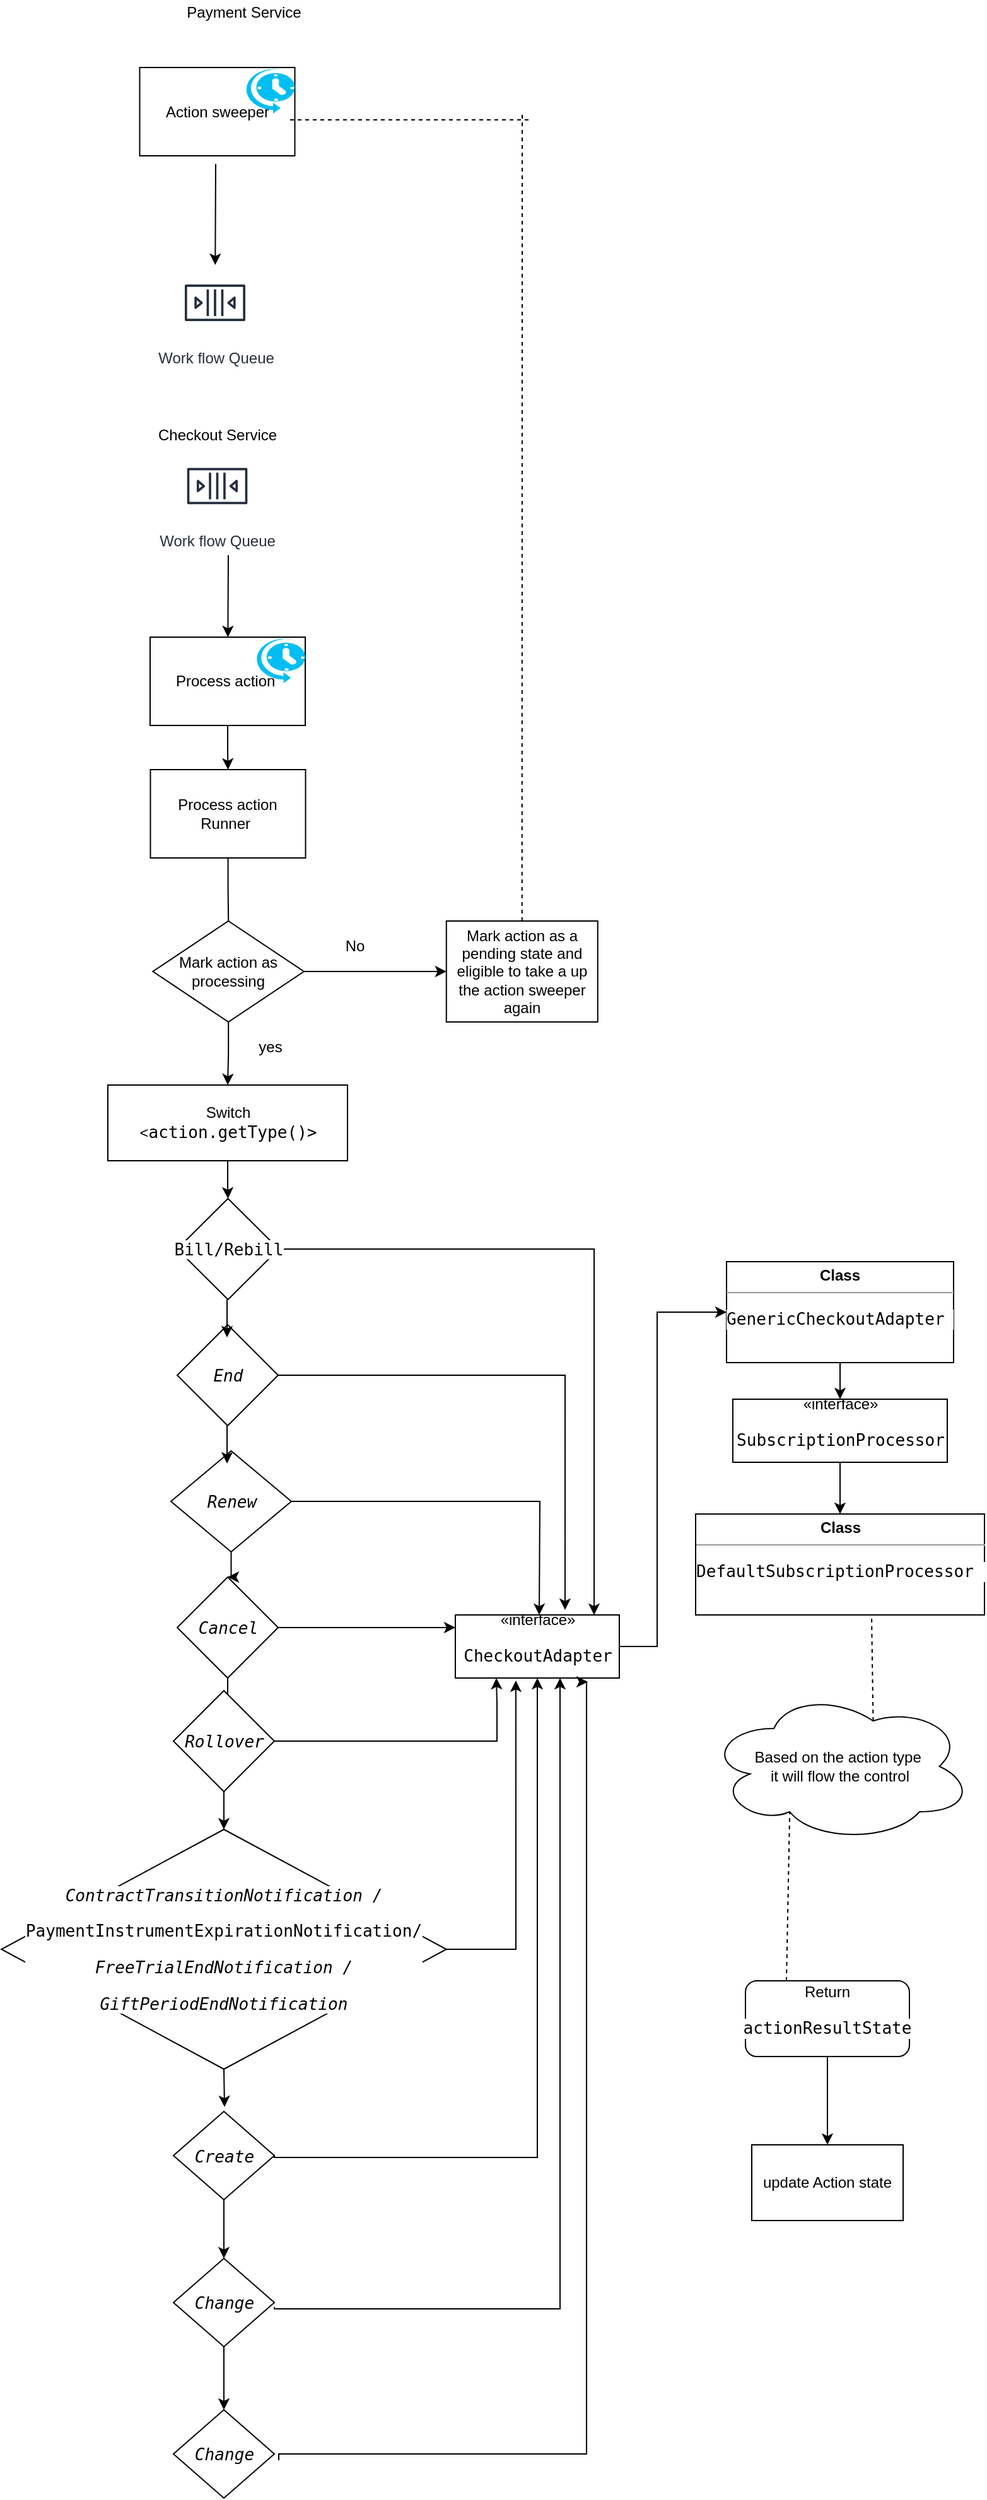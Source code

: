 <mxfile version="14.8.4" type="github">
  <diagram id="duzB47Je8lDqxq_LkMD5" name="Page-1">
    <mxGraphModel dx="1031" dy="527" grid="1" gridSize="10" guides="1" tooltips="1" connect="1" arrows="1" fold="1" page="1" pageScale="1" pageWidth="827" pageHeight="1169" math="0" shadow="0">
      <root>
        <mxCell id="0" />
        <mxCell id="1" parent="0" />
        <mxCell id="5bm-MmD4y-qV84A5UPUL-17" style="edgeStyle=orthogonalEdgeStyle;rounded=0;orthogonalLoop=1;jettySize=auto;html=1;exitX=0.5;exitY=1;exitDx=0;exitDy=0;" parent="1" source="zSg7VoGUR8RJTwEOMfWe-74" edge="1">
          <mxGeometry relative="1" as="geometry">
            <mxPoint x="357" y="1680" as="targetPoint" />
          </mxGeometry>
        </mxCell>
        <mxCell id="zSg7VoGUR8RJTwEOMfWe-74" value="&lt;pre style=&quot;background-color: rgb(255 , 255 , 255) ; font-family: &amp;#34;jetbrains mono&amp;#34; , monospace ; font-size: 9.8pt&quot;&gt;&lt;pre style=&quot;font-family: &amp;#34;jetbrains mono&amp;#34; , monospace ; font-size: 9.8pt&quot;&gt;&lt;pre style=&quot;font-family: &amp;#34;jetbrains mono&amp;#34; , monospace ; font-size: 9.8pt&quot;&gt;&lt;pre style=&quot;font-family: &amp;#34;jetbrains mono&amp;#34; , monospace ; font-size: 9.8pt&quot;&gt;&lt;span style=&quot;font-style: italic&quot;&gt;ContractTransitionNotification /&lt;/span&gt;&lt;/pre&gt;&lt;/pre&gt;&lt;pre style=&quot;font-family: &amp;#34;jetbrains mono&amp;#34; , monospace ; font-size: 9.8pt&quot;&gt;PaymentInstrumentExpirationNotification/&lt;/pre&gt;&lt;pre style=&quot;font-family: &amp;#34;jetbrains mono&amp;#34; , monospace ; font-size: 9.8pt&quot;&gt;&lt;pre style=&quot;font-family: &amp;#34;jetbrains mono&amp;#34; , monospace ; font-size: 9.8pt&quot;&gt;&lt;span style=&quot;font-style: italic&quot;&gt;FreeTrialEndNotification /&lt;/span&gt;&lt;/pre&gt;&lt;pre style=&quot;font-family: &amp;#34;jetbrains mono&amp;#34; , monospace ; font-size: 9.8pt&quot;&gt;&lt;pre style=&quot;font-family: &amp;#34;jetbrains mono&amp;#34; , monospace ; font-size: 9.8pt&quot;&gt;&lt;span style=&quot;font-style: italic&quot;&gt;GiftPeriodEndNotification&lt;/span&gt;&lt;/pre&gt;&lt;/pre&gt;&lt;/pre&gt;&lt;/pre&gt;&lt;/pre&gt;" style="rhombus;whiteSpace=wrap;html=1;" parent="1" vertex="1">
          <mxGeometry x="180.13" y="1460" width="352.75" height="190" as="geometry" />
        </mxCell>
        <mxCell id="zSg7VoGUR8RJTwEOMfWe-1" value="Action sweeper" style="rounded=0;whiteSpace=wrap;html=1;direction=west;" parent="1" vertex="1">
          <mxGeometry x="289.75" y="63.5" width="123" height="70" as="geometry" />
        </mxCell>
        <mxCell id="zSg7VoGUR8RJTwEOMfWe-7" value="Work flow Queue" style="outlineConnect=0;fontColor=#232F3E;gradientColor=none;strokeColor=#232F3E;fillColor=#ffffff;dashed=0;verticalLabelPosition=bottom;verticalAlign=top;align=center;html=1;fontSize=12;fontStyle=0;aspect=fixed;shape=mxgraph.aws4.resourceIcon;resIcon=mxgraph.aws4.queue;" parent="1" vertex="1">
          <mxGeometry x="319.5" y="220" width="60" height="60" as="geometry" />
        </mxCell>
        <mxCell id="zSg7VoGUR8RJTwEOMfWe-19" value="Payment Service" style="text;html=1;align=center;verticalAlign=middle;resizable=0;points=[];autosize=1;" parent="1" vertex="1">
          <mxGeometry x="316.5" y="10" width="110" height="20" as="geometry" />
        </mxCell>
        <mxCell id="zSg7VoGUR8RJTwEOMfWe-43" value="" style="verticalLabelPosition=bottom;html=1;verticalAlign=top;align=center;strokeColor=none;fillColor=#00BEF2;shape=mxgraph.azure.scheduler;pointerEvents=1;" parent="1" vertex="1">
          <mxGeometry x="372.75" y="63.5" width="40" height="36.5" as="geometry" />
        </mxCell>
        <mxCell id="zSg7VoGUR8RJTwEOMfWe-51" value="Work flow Queue" style="outlineConnect=0;fontColor=#232F3E;gradientColor=none;strokeColor=#232F3E;fillColor=#ffffff;dashed=0;verticalLabelPosition=bottom;verticalAlign=top;align=center;html=1;fontSize=12;fontStyle=0;aspect=fixed;shape=mxgraph.aws4.resourceIcon;resIcon=mxgraph.aws4.queue;" parent="1" vertex="1">
          <mxGeometry x="321.38" y="365.38" width="59.75" height="59.75" as="geometry" />
        </mxCell>
        <mxCell id="zSg7VoGUR8RJTwEOMfWe-52" value="Checkout Service" style="text;html=1;align=center;verticalAlign=middle;resizable=0;points=[];autosize=1;" parent="1" vertex="1">
          <mxGeometry x="296.25" y="345.38" width="110" height="20" as="geometry" />
        </mxCell>
        <mxCell id="5bm-MmD4y-qV84A5UPUL-15" value="" style="edgeStyle=orthogonalEdgeStyle;rounded=0;orthogonalLoop=1;jettySize=auto;html=1;" parent="1" source="zSg7VoGUR8RJTwEOMfWe-53" target="zSg7VoGUR8RJTwEOMfWe-56" edge="1">
          <mxGeometry relative="1" as="geometry" />
        </mxCell>
        <mxCell id="zSg7VoGUR8RJTwEOMfWe-53" value="&lt;span&gt;Process action&amp;nbsp;&lt;/span&gt;" style="rounded=0;whiteSpace=wrap;html=1;direction=west;" parent="1" vertex="1">
          <mxGeometry x="298" y="515" width="123" height="70" as="geometry" />
        </mxCell>
        <mxCell id="zSg7VoGUR8RJTwEOMfWe-54" value="" style="endArrow=classic;html=1;" parent="1" target="zSg7VoGUR8RJTwEOMfWe-53" edge="1">
          <mxGeometry width="50" height="50" relative="1" as="geometry">
            <mxPoint x="360" y="450" as="sourcePoint" />
            <mxPoint x="413" y="415" as="targetPoint" />
          </mxGeometry>
        </mxCell>
        <mxCell id="zSg7VoGUR8RJTwEOMfWe-55" value="" style="verticalLabelPosition=bottom;html=1;verticalAlign=top;align=center;strokeColor=none;fillColor=#00BEF2;shape=mxgraph.azure.scheduler;pointerEvents=1;" parent="1" vertex="1">
          <mxGeometry x="381" y="515" width="40" height="36.5" as="geometry" />
        </mxCell>
        <mxCell id="zSg7VoGUR8RJTwEOMfWe-56" value="&lt;span&gt;Process action Runner&amp;nbsp;&lt;/span&gt;" style="rounded=0;whiteSpace=wrap;html=1;direction=west;" parent="1" vertex="1">
          <mxGeometry x="298.25" y="620" width="123" height="70" as="geometry" />
        </mxCell>
        <mxCell id="5bm-MmD4y-qV84A5UPUL-20" value="" style="edgeStyle=orthogonalEdgeStyle;rounded=0;orthogonalLoop=1;jettySize=auto;html=1;" parent="1" source="zSg7VoGUR8RJTwEOMfWe-58" target="zSg7VoGUR8RJTwEOMfWe-64" edge="1">
          <mxGeometry relative="1" as="geometry" />
        </mxCell>
        <mxCell id="zSg7VoGUR8RJTwEOMfWe-58" value="Switch&lt;br&gt;&amp;lt;&lt;span style=&quot;font-family: &amp;#34;jetbrains mono&amp;#34; , monospace ; font-size: 9.8pt&quot;&gt;action&lt;/span&gt;&lt;span style=&quot;background-color: rgb(255 , 255 , 255) ; font-family: &amp;#34;jetbrains mono&amp;#34; , monospace ; font-size: 9.8pt&quot;&gt;.getType()&amp;gt;&lt;/span&gt;" style="rounded=0;whiteSpace=wrap;html=1;" parent="1" vertex="1">
          <mxGeometry x="264.5" y="870" width="190" height="60" as="geometry" />
        </mxCell>
        <mxCell id="5bm-MmD4y-qV84A5UPUL-27" value="" style="edgeStyle=orthogonalEdgeStyle;rounded=0;orthogonalLoop=1;jettySize=auto;html=1;" parent="1" source="zSg7VoGUR8RJTwEOMfWe-64" target="5bm-MmD4y-qV84A5UPUL-21" edge="1">
          <mxGeometry relative="1" as="geometry">
            <Array as="points">
              <mxPoint x="650" y="1000" />
            </Array>
          </mxGeometry>
        </mxCell>
        <mxCell id="zSg7VoGUR8RJTwEOMfWe-64" value="&lt;pre style=&quot;background-color: #ffffff ; color: #080808 ; font-family: &amp;#34;jetbrains mono&amp;#34; , monospace ; font-size: 9.8pt&quot;&gt;Bill/Rebill&lt;/pre&gt;" style="rhombus;whiteSpace=wrap;html=1;" parent="1" vertex="1">
          <mxGeometry x="319.5" y="960" width="80.5" height="80" as="geometry" />
        </mxCell>
        <mxCell id="mm9hbBeUw3h7Y7m3D0td-1" style="edgeStyle=orthogonalEdgeStyle;rounded=0;orthogonalLoop=1;jettySize=auto;html=1;entryX=0.669;entryY=-0.08;entryDx=0;entryDy=0;entryPerimeter=0;" parent="1" source="zSg7VoGUR8RJTwEOMfWe-65" target="5bm-MmD4y-qV84A5UPUL-21" edge="1">
          <mxGeometry relative="1" as="geometry" />
        </mxCell>
        <mxCell id="zSg7VoGUR8RJTwEOMfWe-65" value="&lt;pre style=&quot;background-color: rgb(255 , 255 , 255) ; font-family: &amp;#34;jetbrains mono&amp;#34; , monospace ; font-size: 9.8pt&quot;&gt;&lt;span style=&quot;font-style: italic&quot;&gt;End&lt;/span&gt;&lt;/pre&gt;" style="rhombus;whiteSpace=wrap;html=1;" parent="1" vertex="1">
          <mxGeometry x="319.5" y="1060" width="80" height="80" as="geometry" />
        </mxCell>
        <mxCell id="5bm-MmD4y-qV84A5UPUL-6" value="" style="edgeStyle=orthogonalEdgeStyle;rounded=0;orthogonalLoop=1;jettySize=auto;html=1;" parent="1" source="zSg7VoGUR8RJTwEOMfWe-66" target="zSg7VoGUR8RJTwEOMfWe-67" edge="1">
          <mxGeometry relative="1" as="geometry" />
        </mxCell>
        <mxCell id="zSg7VoGUR8RJTwEOMfWe-66" value="&lt;pre style=&quot;background-color: rgb(255 , 255 , 255) ; font-family: &amp;#34;jetbrains mono&amp;#34; , monospace ; font-size: 9.8pt&quot;&gt;&lt;span style=&quot;font-style: italic&quot;&gt;Renew&lt;/span&gt;&lt;/pre&gt;" style="rhombus;whiteSpace=wrap;html=1;" parent="1" vertex="1">
          <mxGeometry x="314.5" y="1160" width="95.5" height="80" as="geometry" />
        </mxCell>
        <mxCell id="5bm-MmD4y-qV84A5UPUL-7" value="" style="edgeStyle=orthogonalEdgeStyle;rounded=0;orthogonalLoop=1;jettySize=auto;html=1;" parent="1" source="zSg7VoGUR8RJTwEOMfWe-67" target="zSg7VoGUR8RJTwEOMfWe-71" edge="1">
          <mxGeometry relative="1" as="geometry" />
        </mxCell>
        <mxCell id="zSg7VoGUR8RJTwEOMfWe-67" value="&lt;pre style=&quot;background-color: rgb(255 , 255 , 255) ; font-family: &amp;#34;jetbrains mono&amp;#34; , monospace ; font-size: 9.8pt&quot;&gt;&lt;span style=&quot;font-style: italic&quot;&gt;Cancel&lt;/span&gt;&lt;/pre&gt;" style="rhombus;whiteSpace=wrap;html=1;" parent="1" vertex="1">
          <mxGeometry x="319.5" y="1260" width="80" height="80" as="geometry" />
        </mxCell>
        <mxCell id="5bm-MmD4y-qV84A5UPUL-8" value="" style="edgeStyle=orthogonalEdgeStyle;rounded=0;orthogonalLoop=1;jettySize=auto;html=1;" parent="1" source="zSg7VoGUR8RJTwEOMfWe-71" target="zSg7VoGUR8RJTwEOMfWe-74" edge="1">
          <mxGeometry relative="1" as="geometry" />
        </mxCell>
        <mxCell id="zSg7VoGUR8RJTwEOMfWe-71" value="&lt;pre style=&quot;background-color: rgb(255 , 255 , 255) ; font-family: &amp;#34;jetbrains mono&amp;#34; , monospace ; font-size: 9.8pt&quot;&gt;&lt;pre style=&quot;font-family: &amp;#34;jetbrains mono&amp;#34; , monospace ; font-size: 9.8pt&quot;&gt;&lt;span style=&quot;font-style: italic&quot;&gt;Rollover&lt;/span&gt;&lt;/pre&gt;&lt;/pre&gt;" style="rhombus;whiteSpace=wrap;html=1;" parent="1" vertex="1">
          <mxGeometry x="316.5" y="1350" width="80" height="80" as="geometry" />
        </mxCell>
        <mxCell id="5bm-MmD4y-qV84A5UPUL-11" value="" style="edgeStyle=orthogonalEdgeStyle;rounded=0;orthogonalLoop=1;jettySize=auto;html=1;" parent="1" source="zSg7VoGUR8RJTwEOMfWe-75" target="zSg7VoGUR8RJTwEOMfWe-76" edge="1">
          <mxGeometry relative="1" as="geometry" />
        </mxCell>
        <mxCell id="zSg7VoGUR8RJTwEOMfWe-75" value="&lt;pre style=&quot;background-color: rgb(255 , 255 , 255) ; font-family: &amp;#34;jetbrains mono&amp;#34; , monospace ; font-size: 9.8pt&quot;&gt;&lt;pre style=&quot;font-family: &amp;#34;jetbrains mono&amp;#34; , monospace ; font-size: 9.8pt&quot;&gt;&lt;pre style=&quot;font-family: &amp;#34;jetbrains mono&amp;#34; , monospace ; font-size: 9.8pt&quot;&gt;&lt;span style=&quot;font-style: italic&quot;&gt;Create&lt;/span&gt;&lt;/pre&gt;&lt;/pre&gt;&lt;/pre&gt;" style="rhombus;whiteSpace=wrap;html=1;" parent="1" vertex="1">
          <mxGeometry x="316.5" y="1683.5" width="80" height="70" as="geometry" />
        </mxCell>
        <mxCell id="5bm-MmD4y-qV84A5UPUL-13" value="" style="edgeStyle=orthogonalEdgeStyle;rounded=0;orthogonalLoop=1;jettySize=auto;html=1;" parent="1" source="zSg7VoGUR8RJTwEOMfWe-76" target="5bm-MmD4y-qV84A5UPUL-2" edge="1">
          <mxGeometry relative="1" as="geometry" />
        </mxCell>
        <mxCell id="zSg7VoGUR8RJTwEOMfWe-76" value="&lt;pre style=&quot;background-color: rgb(255 , 255 , 255) ; font-family: &amp;#34;jetbrains mono&amp;#34; , monospace ; font-size: 9.8pt&quot;&gt;&lt;pre style=&quot;font-family: &amp;#34;jetbrains mono&amp;#34; , monospace ; font-size: 9.8pt&quot;&gt;&lt;pre style=&quot;font-family: &amp;#34;jetbrains mono&amp;#34; , monospace ; font-size: 9.8pt&quot;&gt;&lt;pre style=&quot;font-family: &amp;#34;jetbrains mono&amp;#34; , monospace ; font-size: 9.8pt&quot;&gt;&lt;span style=&quot;font-style: italic&quot;&gt;Change&lt;/span&gt;&lt;/pre&gt;&lt;/pre&gt;&lt;/pre&gt;&lt;/pre&gt;" style="rhombus;whiteSpace=wrap;html=1;" parent="1" vertex="1">
          <mxGeometry x="316.5" y="1800" width="80" height="70" as="geometry" />
        </mxCell>
        <mxCell id="zSg7VoGUR8RJTwEOMfWe-87" value="" style="endArrow=classic;html=1;" parent="1" edge="1">
          <mxGeometry width="50" height="50" relative="1" as="geometry">
            <mxPoint x="359" y="1040" as="sourcePoint" />
            <mxPoint x="359" y="1070" as="targetPoint" />
          </mxGeometry>
        </mxCell>
        <mxCell id="zSg7VoGUR8RJTwEOMfWe-88" value="" style="endArrow=classic;html=1;" parent="1" edge="1">
          <mxGeometry width="50" height="50" relative="1" as="geometry">
            <mxPoint x="359" y="1140" as="sourcePoint" />
            <mxPoint x="359" y="1170" as="targetPoint" />
            <Array as="points">
              <mxPoint x="359" y="1150" />
            </Array>
          </mxGeometry>
        </mxCell>
        <mxCell id="5bm-MmD4y-qV84A5UPUL-1" value="" style="endArrow=classic;html=1;" parent="1" target="zSg7VoGUR8RJTwEOMfWe-7" edge="1">
          <mxGeometry width="50" height="50" relative="1" as="geometry">
            <mxPoint x="350" y="140" as="sourcePoint" />
            <mxPoint x="440" y="230" as="targetPoint" />
          </mxGeometry>
        </mxCell>
        <mxCell id="5bm-MmD4y-qV84A5UPUL-2" value="&lt;pre style=&quot;background-color: rgb(255 , 255 , 255) ; font-family: &amp;#34;jetbrains mono&amp;#34; , monospace ; font-size: 9.8pt&quot;&gt;&lt;pre style=&quot;font-family: &amp;#34;jetbrains mono&amp;#34; , monospace ; font-size: 9.8pt&quot;&gt;&lt;pre style=&quot;font-family: &amp;#34;jetbrains mono&amp;#34; , monospace ; font-size: 9.8pt&quot;&gt;&lt;pre style=&quot;font-family: &amp;#34;jetbrains mono&amp;#34; , monospace ; font-size: 9.8pt&quot;&gt;&lt;span style=&quot;font-style: italic&quot;&gt;Change&lt;/span&gt;&lt;/pre&gt;&lt;/pre&gt;&lt;/pre&gt;&lt;/pre&gt;" style="rhombus;whiteSpace=wrap;html=1;" parent="1" vertex="1">
          <mxGeometry x="316.5" y="1920" width="80" height="70" as="geometry" />
        </mxCell>
        <mxCell id="5bm-MmD4y-qV84A5UPUL-28" value="" style="edgeStyle=orthogonalEdgeStyle;rounded=0;orthogonalLoop=1;jettySize=auto;html=1;" parent="1" source="5bm-MmD4y-qV84A5UPUL-21" target="5bm-MmD4y-qV84A5UPUL-22" edge="1">
          <mxGeometry relative="1" as="geometry">
            <Array as="points">
              <mxPoint x="700" y="1315" />
              <mxPoint x="700" y="1050" />
            </Array>
          </mxGeometry>
        </mxCell>
        <mxCell id="5bm-MmD4y-qV84A5UPUL-21" value="«interface»&lt;br&gt;&lt;pre style=&quot;background-color: #ffffff ; color: #080808 ; font-family: &amp;#34;jetbrains mono&amp;#34; , monospace ; font-size: 9.8pt&quot;&gt;&lt;span style=&quot;color: #000000&quot;&gt;CheckoutAdapter&lt;/span&gt;&lt;/pre&gt;" style="html=1;strokeColor=#000000;" parent="1" vertex="1">
          <mxGeometry x="540" y="1290" width="130" height="50" as="geometry" />
        </mxCell>
        <mxCell id="5bm-MmD4y-qV84A5UPUL-29" value="" style="edgeStyle=orthogonalEdgeStyle;rounded=0;orthogonalLoop=1;jettySize=auto;html=1;" parent="1" source="5bm-MmD4y-qV84A5UPUL-22" target="5bm-MmD4y-qV84A5UPUL-23" edge="1">
          <mxGeometry relative="1" as="geometry" />
        </mxCell>
        <mxCell id="5bm-MmD4y-qV84A5UPUL-22" value="&lt;p style=&quot;margin: 0px ; margin-top: 4px ; text-align: center&quot;&gt;&lt;b&gt;Class&lt;/b&gt;&lt;/p&gt;&lt;hr size=&quot;1&quot;&gt;&lt;div style=&quot;height: 2px&quot;&gt;&lt;pre style=&quot;background-color: #ffffff ; color: #080808 ; font-family: &amp;#34;jetbrains mono&amp;#34; , monospace ; font-size: 9.8pt&quot;&gt;&lt;span style=&quot;color: #000000&quot;&gt;GenericCheckoutAdapter&lt;/span&gt;&lt;/pre&gt;&lt;/div&gt;" style="verticalAlign=top;align=left;overflow=fill;fontSize=12;fontFamily=Helvetica;html=1;strokeColor=#000000;" parent="1" vertex="1">
          <mxGeometry x="755" y="1010" width="180" height="80" as="geometry" />
        </mxCell>
        <mxCell id="5bm-MmD4y-qV84A5UPUL-30" value="" style="edgeStyle=orthogonalEdgeStyle;rounded=0;orthogonalLoop=1;jettySize=auto;html=1;" parent="1" source="5bm-MmD4y-qV84A5UPUL-23" target="5bm-MmD4y-qV84A5UPUL-26" edge="1">
          <mxGeometry relative="1" as="geometry" />
        </mxCell>
        <mxCell id="5bm-MmD4y-qV84A5UPUL-23" value="«interface»&lt;br&gt;&lt;pre style=&quot;background-color: #ffffff ; color: #080808 ; font-family: &amp;#34;jetbrains mono&amp;#34; , monospace ; font-size: 9.8pt&quot;&gt;&lt;pre style=&quot;font-family: &amp;#34;jetbrains mono&amp;#34; , monospace ; font-size: 9.8pt&quot;&gt;&lt;span style=&quot;color: #000000&quot;&gt;SubscriptionProcessor&lt;/span&gt;&lt;/pre&gt;&lt;/pre&gt;" style="html=1;strokeColor=#000000;" parent="1" vertex="1">
          <mxGeometry x="760" y="1119" width="170" height="50" as="geometry" />
        </mxCell>
        <mxCell id="5bm-MmD4y-qV84A5UPUL-26" value="&lt;p style=&quot;margin: 0px ; margin-top: 4px ; text-align: center&quot;&gt;&lt;b&gt;Class&lt;/b&gt;&lt;/p&gt;&lt;hr size=&quot;1&quot;&gt;&lt;div style=&quot;height: 2px&quot;&gt;&lt;pre style=&quot;background-color: #ffffff ; color: #080808 ; font-family: &amp;#34;jetbrains mono&amp;#34; , monospace ; font-size: 9.8pt&quot;&gt;&lt;pre style=&quot;font-family: &amp;#34;jetbrains mono&amp;#34; , monospace ; font-size: 9.8pt&quot;&gt;&lt;span style=&quot;color: #000000&quot;&gt;DefaultSubscriptionProcessor&lt;/span&gt;&lt;/pre&gt;&lt;/pre&gt;&lt;/div&gt;" style="verticalAlign=top;align=left;overflow=fill;fontSize=12;fontFamily=Helvetica;html=1;strokeColor=#000000;" parent="1" vertex="1">
          <mxGeometry x="730.5" y="1210" width="229" height="80" as="geometry" />
        </mxCell>
        <mxCell id="mm9hbBeUw3h7Y7m3D0td-3" style="edgeStyle=orthogonalEdgeStyle;rounded=0;orthogonalLoop=1;jettySize=auto;html=1;exitX=1;exitY=0.5;exitDx=0;exitDy=0;" parent="1" source="zSg7VoGUR8RJTwEOMfWe-66" edge="1">
          <mxGeometry relative="1" as="geometry">
            <mxPoint x="379.5" y="1190" as="sourcePoint" />
            <mxPoint x="606.5" y="1290" as="targetPoint" />
          </mxGeometry>
        </mxCell>
        <mxCell id="mm9hbBeUw3h7Y7m3D0td-4" style="edgeStyle=orthogonalEdgeStyle;rounded=0;orthogonalLoop=1;jettySize=auto;html=1;exitX=1;exitY=0.5;exitDx=0;exitDy=0;" parent="1" edge="1">
          <mxGeometry relative="1" as="geometry">
            <mxPoint x="399.5" y="1300" as="sourcePoint" />
            <mxPoint x="540" y="1300" as="targetPoint" />
          </mxGeometry>
        </mxCell>
        <mxCell id="mm9hbBeUw3h7Y7m3D0td-6" style="edgeStyle=orthogonalEdgeStyle;rounded=0;orthogonalLoop=1;jettySize=auto;html=1;exitX=1;exitY=0.5;exitDx=0;exitDy=0;entryX=0.25;entryY=1;entryDx=0;entryDy=0;" parent="1" source="zSg7VoGUR8RJTwEOMfWe-71" target="5bm-MmD4y-qV84A5UPUL-21" edge="1">
          <mxGeometry relative="1" as="geometry">
            <mxPoint x="350" y="1380" as="sourcePoint" />
            <mxPoint x="550" y="1360" as="targetPoint" />
            <Array as="points">
              <mxPoint x="573" y="1390" />
              <mxPoint x="573" y="1360" />
            </Array>
          </mxGeometry>
        </mxCell>
        <mxCell id="mm9hbBeUw3h7Y7m3D0td-7" style="edgeStyle=orthogonalEdgeStyle;rounded=0;orthogonalLoop=1;jettySize=auto;html=1;exitX=1;exitY=0.5;exitDx=0;exitDy=0;entryX=0.369;entryY=1.04;entryDx=0;entryDy=0;entryPerimeter=0;" parent="1" source="zSg7VoGUR8RJTwEOMfWe-74" target="5bm-MmD4y-qV84A5UPUL-21" edge="1">
          <mxGeometry relative="1" as="geometry">
            <mxPoint x="470" y="1570" as="sourcePoint" />
            <mxPoint x="527.12" y="1360" as="targetPoint" />
            <Array as="points">
              <mxPoint x="588" y="1555" />
            </Array>
          </mxGeometry>
        </mxCell>
        <mxCell id="mm9hbBeUw3h7Y7m3D0td-8" style="edgeStyle=orthogonalEdgeStyle;rounded=0;orthogonalLoop=1;jettySize=auto;html=1;exitX=1;exitY=0.5;exitDx=0;exitDy=0;entryX=0.5;entryY=1;entryDx=0;entryDy=0;" parent="1" source="zSg7VoGUR8RJTwEOMfWe-75" target="5bm-MmD4y-qV84A5UPUL-21" edge="1">
          <mxGeometry relative="1" as="geometry">
            <mxPoint x="350" y="1720" as="sourcePoint" />
            <mxPoint x="615" y="1350" as="targetPoint" />
            <Array as="points">
              <mxPoint x="397" y="1720" />
              <mxPoint x="605" y="1720" />
            </Array>
          </mxGeometry>
        </mxCell>
        <mxCell id="mm9hbBeUw3h7Y7m3D0td-9" style="edgeStyle=orthogonalEdgeStyle;rounded=0;orthogonalLoop=1;jettySize=auto;html=1;exitX=1;exitY=0.5;exitDx=0;exitDy=0;entryX=0.646;entryY=1;entryDx=0;entryDy=0;entryPerimeter=0;" parent="1" target="5bm-MmD4y-qV84A5UPUL-21" edge="1">
          <mxGeometry relative="1" as="geometry">
            <mxPoint x="396.51" y="1838.5" as="sourcePoint" />
            <mxPoint x="640" y="1380" as="targetPoint" />
            <Array as="points">
              <mxPoint x="397" y="1840" />
              <mxPoint x="623" y="1840" />
            </Array>
          </mxGeometry>
        </mxCell>
        <mxCell id="mm9hbBeUw3h7Y7m3D0td-10" style="edgeStyle=orthogonalEdgeStyle;rounded=0;orthogonalLoop=1;jettySize=auto;html=1;entryX=0.808;entryY=1.06;entryDx=0;entryDy=0;entryPerimeter=0;" parent="1" target="5bm-MmD4y-qV84A5UPUL-21" edge="1">
          <mxGeometry relative="1" as="geometry">
            <mxPoint x="400" y="1960" as="sourcePoint" />
            <mxPoint x="644" y="1350" as="targetPoint" />
            <Array as="points">
              <mxPoint x="400" y="1955" />
              <mxPoint x="644" y="1955" />
            </Array>
          </mxGeometry>
        </mxCell>
        <mxCell id="X4DJ-SQZF5A3mhk1xf_0-5" value="" style="edgeStyle=orthogonalEdgeStyle;rounded=0;orthogonalLoop=1;jettySize=auto;html=1;" edge="1" parent="1" source="X4DJ-SQZF5A3mhk1xf_0-2" target="zSg7VoGUR8RJTwEOMfWe-58">
          <mxGeometry relative="1" as="geometry" />
        </mxCell>
        <mxCell id="X4DJ-SQZF5A3mhk1xf_0-10" value="" style="edgeStyle=orthogonalEdgeStyle;rounded=0;orthogonalLoop=1;jettySize=auto;html=1;" edge="1" parent="1" source="X4DJ-SQZF5A3mhk1xf_0-2" target="X4DJ-SQZF5A3mhk1xf_0-7">
          <mxGeometry relative="1" as="geometry" />
        </mxCell>
        <mxCell id="X4DJ-SQZF5A3mhk1xf_0-2" value="Mark action as processing" style="rhombus;whiteSpace=wrap;html=1;" vertex="1" parent="1">
          <mxGeometry x="300.16" y="740" width="119.84" height="80" as="geometry" />
        </mxCell>
        <mxCell id="X4DJ-SQZF5A3mhk1xf_0-3" value="" style="edgeStyle=orthogonalEdgeStyle;rounded=0;orthogonalLoop=1;jettySize=auto;html=1;endArrow=none;" edge="1" parent="1" source="zSg7VoGUR8RJTwEOMfWe-56" target="X4DJ-SQZF5A3mhk1xf_0-2">
          <mxGeometry relative="1" as="geometry">
            <mxPoint x="362" y="690" as="sourcePoint" />
            <mxPoint x="359.5" y="870" as="targetPoint" />
          </mxGeometry>
        </mxCell>
        <mxCell id="X4DJ-SQZF5A3mhk1xf_0-6" value="yes" style="text;html=1;align=center;verticalAlign=middle;resizable=0;points=[];autosize=1;strokeColor=none;" vertex="1" parent="1">
          <mxGeometry x="377.75" y="830" width="30" height="20" as="geometry" />
        </mxCell>
        <mxCell id="X4DJ-SQZF5A3mhk1xf_0-7" value="Mark action as a pending state and eligible to take a up the action sweeper again" style="rounded=0;whiteSpace=wrap;html=1;" vertex="1" parent="1">
          <mxGeometry x="532.88" y="740" width="120" height="80" as="geometry" />
        </mxCell>
        <mxCell id="X4DJ-SQZF5A3mhk1xf_0-11" value="No" style="text;html=1;align=center;verticalAlign=middle;resizable=0;points=[];autosize=1;strokeColor=none;" vertex="1" parent="1">
          <mxGeometry x="445" y="750" width="30" height="20" as="geometry" />
        </mxCell>
        <mxCell id="X4DJ-SQZF5A3mhk1xf_0-13" value="" style="endArrow=none;dashed=1;html=1;exitX=0.5;exitY=0;exitDx=0;exitDy=0;" edge="1" parent="1" source="X4DJ-SQZF5A3mhk1xf_0-7">
          <mxGeometry width="50" height="50" relative="1" as="geometry">
            <mxPoint x="490" y="810" as="sourcePoint" />
            <mxPoint x="593" y="100" as="targetPoint" />
          </mxGeometry>
        </mxCell>
        <mxCell id="X4DJ-SQZF5A3mhk1xf_0-14" value="" style="endArrow=none;dashed=1;html=1;exitX=0.906;exitY=1.137;exitDx=0;exitDy=0;exitPerimeter=0;" edge="1" parent="1" source="zSg7VoGUR8RJTwEOMfWe-43">
          <mxGeometry width="50" height="50" relative="1" as="geometry">
            <mxPoint x="420" y="130" as="sourcePoint" />
            <mxPoint x="600" y="105" as="targetPoint" />
          </mxGeometry>
        </mxCell>
        <mxCell id="X4DJ-SQZF5A3mhk1xf_0-15" value="Based on the action type&amp;nbsp;&lt;br&gt;it will flow the control" style="ellipse;shape=cloud;whiteSpace=wrap;html=1;" vertex="1" parent="1">
          <mxGeometry x="740" y="1350" width="210" height="120" as="geometry" />
        </mxCell>
        <mxCell id="X4DJ-SQZF5A3mhk1xf_0-16" value="" style="endArrow=none;dashed=1;html=1;exitX=0.625;exitY=0.2;exitDx=0;exitDy=0;exitPerimeter=0;" edge="1" parent="1" source="X4DJ-SQZF5A3mhk1xf_0-15">
          <mxGeometry width="50" height="50" relative="1" as="geometry">
            <mxPoint x="820" y="1340" as="sourcePoint" />
            <mxPoint x="870" y="1290" as="targetPoint" />
          </mxGeometry>
        </mxCell>
        <mxCell id="X4DJ-SQZF5A3mhk1xf_0-17" value="Return&lt;br&gt;&lt;pre style=&quot;background-color: #ffffff ; color: #080808 ; font-family: &amp;#34;jetbrains mono&amp;#34; , monospace ; font-size: 9.8pt&quot;&gt;&lt;span style=&quot;color: #000000&quot;&gt;actionResultState&lt;/span&gt;&lt;/pre&gt;" style="rounded=1;whiteSpace=wrap;html=1;" vertex="1" parent="1">
          <mxGeometry x="770" y="1580" width="130" height="60" as="geometry" />
        </mxCell>
        <mxCell id="X4DJ-SQZF5A3mhk1xf_0-19" value="" style="endArrow=none;dashed=1;html=1;entryX=0.31;entryY=0.8;entryDx=0;entryDy=0;entryPerimeter=0;exitX=0.25;exitY=0;exitDx=0;exitDy=0;" edge="1" parent="1" source="X4DJ-SQZF5A3mhk1xf_0-17" target="X4DJ-SQZF5A3mhk1xf_0-15">
          <mxGeometry width="50" height="50" relative="1" as="geometry">
            <mxPoint x="805" y="1850" as="sourcePoint" />
            <mxPoint x="860" y="1460" as="targetPoint" />
          </mxGeometry>
        </mxCell>
        <mxCell id="X4DJ-SQZF5A3mhk1xf_0-21" value="" style="endArrow=classic;html=1;exitX=0.5;exitY=1;exitDx=0;exitDy=0;" edge="1" parent="1" source="X4DJ-SQZF5A3mhk1xf_0-17">
          <mxGeometry width="50" height="50" relative="1" as="geometry">
            <mxPoint x="830" y="1650" as="sourcePoint" />
            <mxPoint x="835" y="1710" as="targetPoint" />
          </mxGeometry>
        </mxCell>
        <mxCell id="X4DJ-SQZF5A3mhk1xf_0-22" value="update Action state" style="rounded=0;whiteSpace=wrap;html=1;" vertex="1" parent="1">
          <mxGeometry x="775" y="1710" width="120" height="60" as="geometry" />
        </mxCell>
      </root>
    </mxGraphModel>
  </diagram>
</mxfile>
